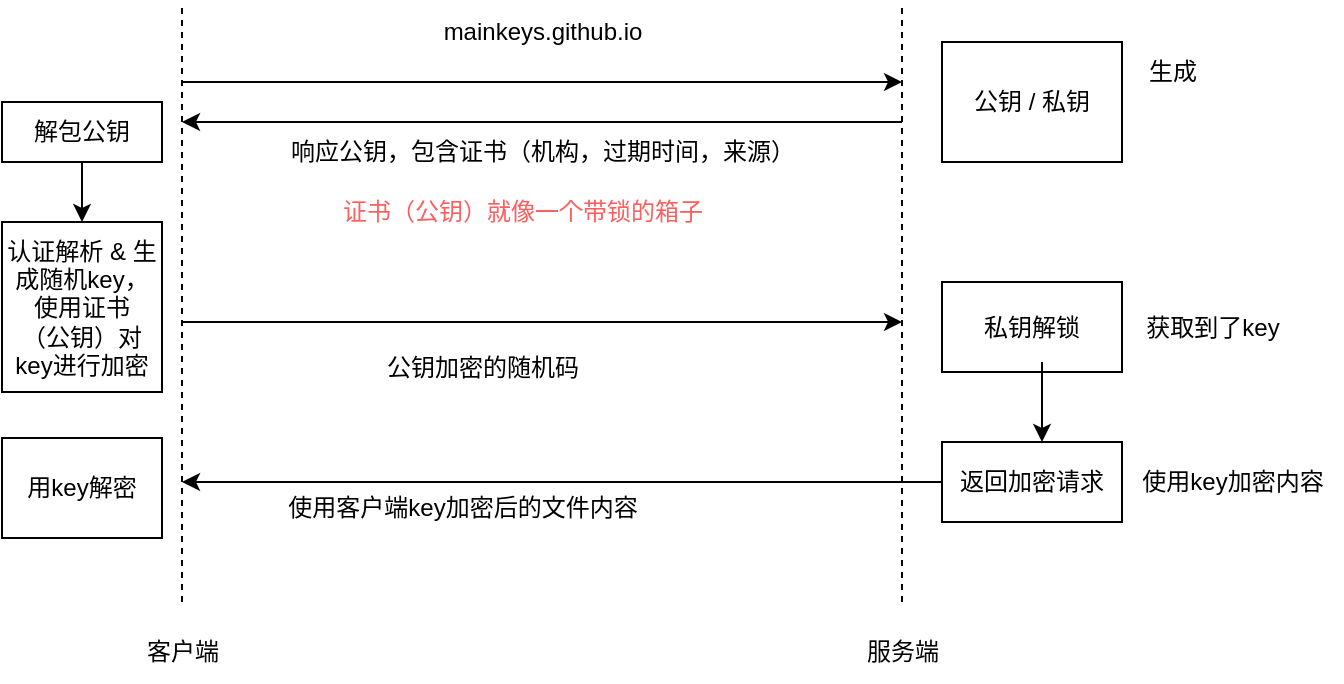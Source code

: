 <mxfile version="24.2.0" type="github">
  <diagram name="第 1 页" id="9wbC9VrGCP2e-hevPF0Q">
    <mxGraphModel dx="753" dy="948" grid="1" gridSize="10" guides="1" tooltips="1" connect="1" arrows="1" fold="1" page="1" pageScale="1" pageWidth="827" pageHeight="1169" math="0" shadow="0">
      <root>
        <mxCell id="0" />
        <mxCell id="1" parent="0" />
        <mxCell id="sKDmw499enqQM6fa_ain-1" value="" style="endArrow=none;dashed=1;html=1;rounded=0;" edge="1" parent="1">
          <mxGeometry width="50" height="50" relative="1" as="geometry">
            <mxPoint x="160" y="700" as="sourcePoint" />
            <mxPoint x="160" y="400" as="targetPoint" />
          </mxGeometry>
        </mxCell>
        <mxCell id="sKDmw499enqQM6fa_ain-2" value="" style="endArrow=none;dashed=1;html=1;rounded=0;" edge="1" parent="1">
          <mxGeometry width="50" height="50" relative="1" as="geometry">
            <mxPoint x="520" y="700" as="sourcePoint" />
            <mxPoint x="520" y="400" as="targetPoint" />
          </mxGeometry>
        </mxCell>
        <mxCell id="sKDmw499enqQM6fa_ain-3" value="客户端" style="text;html=1;align=center;verticalAlign=middle;resizable=0;points=[];autosize=1;strokeColor=none;fillColor=none;" vertex="1" parent="1">
          <mxGeometry x="130" y="710" width="60" height="30" as="geometry" />
        </mxCell>
        <mxCell id="sKDmw499enqQM6fa_ain-4" value="服务端" style="text;html=1;align=center;verticalAlign=middle;resizable=0;points=[];autosize=1;strokeColor=none;fillColor=none;" vertex="1" parent="1">
          <mxGeometry x="490" y="710" width="60" height="30" as="geometry" />
        </mxCell>
        <mxCell id="sKDmw499enqQM6fa_ain-5" value="mainkeys.github.io" style="text;html=1;align=center;verticalAlign=middle;resizable=0;points=[];autosize=1;strokeColor=none;fillColor=none;" vertex="1" parent="1">
          <mxGeometry x="280" y="400" width="120" height="30" as="geometry" />
        </mxCell>
        <mxCell id="sKDmw499enqQM6fa_ain-6" value="" style="endArrow=classic;html=1;rounded=0;" edge="1" parent="1">
          <mxGeometry width="50" height="50" relative="1" as="geometry">
            <mxPoint x="160" y="440" as="sourcePoint" />
            <mxPoint x="520" y="440" as="targetPoint" />
          </mxGeometry>
        </mxCell>
        <mxCell id="sKDmw499enqQM6fa_ain-10" value="公钥 / 私钥" style="whiteSpace=wrap;html=1;" vertex="1" parent="1">
          <mxGeometry x="540" y="420" width="90" height="60" as="geometry" />
        </mxCell>
        <mxCell id="sKDmw499enqQM6fa_ain-12" value="" style="endArrow=classic;html=1;rounded=0;" edge="1" parent="1">
          <mxGeometry width="50" height="50" relative="1" as="geometry">
            <mxPoint x="520" y="460" as="sourcePoint" />
            <mxPoint x="160" y="460" as="targetPoint" />
          </mxGeometry>
        </mxCell>
        <mxCell id="sKDmw499enqQM6fa_ain-13" value="生成" style="text;html=1;align=center;verticalAlign=middle;resizable=0;points=[];autosize=1;strokeColor=none;fillColor=none;" vertex="1" parent="1">
          <mxGeometry x="630" y="420" width="50" height="30" as="geometry" />
        </mxCell>
        <mxCell id="sKDmw499enqQM6fa_ain-14" value="响应公钥，包含证书（机构，过期时间，来源）" style="text;html=1;align=center;verticalAlign=middle;resizable=0;points=[];autosize=1;strokeColor=none;fillColor=none;" vertex="1" parent="1">
          <mxGeometry x="200" y="460" width="280" height="30" as="geometry" />
        </mxCell>
        <mxCell id="sKDmw499enqQM6fa_ain-17" value="解包公钥" style="whiteSpace=wrap;html=1;" vertex="1" parent="1">
          <mxGeometry x="70" y="450" width="80" height="30" as="geometry" />
        </mxCell>
        <mxCell id="sKDmw499enqQM6fa_ain-18" value="认证解析 &amp;amp; 生成随机key，使用&lt;span style=&quot;text-wrap: nowrap;&quot;&gt;证书&lt;/span&gt;&lt;font style=&quot;text-wrap: nowrap;&quot;&gt;（公钥）&lt;/font&gt;对key进行加密" style="whiteSpace=wrap;html=1;" vertex="1" parent="1">
          <mxGeometry x="70" y="510" width="80" height="85" as="geometry" />
        </mxCell>
        <mxCell id="sKDmw499enqQM6fa_ain-19" value="" style="endArrow=classic;html=1;rounded=0;exitX=0.5;exitY=1;exitDx=0;exitDy=0;entryX=0.5;entryY=0;entryDx=0;entryDy=0;" edge="1" parent="1" source="sKDmw499enqQM6fa_ain-17" target="sKDmw499enqQM6fa_ain-18">
          <mxGeometry width="50" height="50" relative="1" as="geometry">
            <mxPoint x="380" y="510" as="sourcePoint" />
            <mxPoint x="430" y="460" as="targetPoint" />
          </mxGeometry>
        </mxCell>
        <mxCell id="sKDmw499enqQM6fa_ain-20" value="&lt;span style=&quot;color: rgb(255, 94, 94);&quot;&gt;证书&lt;/span&gt;&lt;font color=&quot;#ff5e5e&quot;&gt;（公钥）就像一个带锁的箱子&lt;/font&gt;" style="text;html=1;align=center;verticalAlign=middle;resizable=0;points=[];autosize=1;strokeColor=none;fillColor=none;" vertex="1" parent="1">
          <mxGeometry x="230" y="490" width="200" height="30" as="geometry" />
        </mxCell>
        <mxCell id="sKDmw499enqQM6fa_ain-21" value="" style="endArrow=classic;html=1;rounded=0;" edge="1" parent="1">
          <mxGeometry width="50" height="50" relative="1" as="geometry">
            <mxPoint x="160" y="560" as="sourcePoint" />
            <mxPoint x="520" y="560" as="targetPoint" />
          </mxGeometry>
        </mxCell>
        <mxCell id="sKDmw499enqQM6fa_ain-22" value="公钥加密的随机码" style="text;html=1;align=center;verticalAlign=middle;resizable=0;points=[];autosize=1;strokeColor=none;fillColor=none;" vertex="1" parent="1">
          <mxGeometry x="250" y="568" width="120" height="30" as="geometry" />
        </mxCell>
        <mxCell id="sKDmw499enqQM6fa_ain-24" value="&lt;span style=&quot;text-wrap: nowrap;&quot;&gt;私钥解锁&lt;/span&gt;" style="whiteSpace=wrap;html=1;" vertex="1" parent="1">
          <mxGeometry x="540" y="540" width="90" height="45" as="geometry" />
        </mxCell>
        <mxCell id="sKDmw499enqQM6fa_ain-25" value="获取到了key" style="text;html=1;align=center;verticalAlign=middle;resizable=0;points=[];autosize=1;strokeColor=none;fillColor=none;" vertex="1" parent="1">
          <mxGeometry x="630" y="547.5" width="90" height="30" as="geometry" />
        </mxCell>
        <mxCell id="sKDmw499enqQM6fa_ain-26" value="" style="endArrow=classic;html=1;rounded=0;" edge="1" parent="1">
          <mxGeometry width="50" height="50" relative="1" as="geometry">
            <mxPoint x="590" y="580" as="sourcePoint" />
            <mxPoint x="590" y="620" as="targetPoint" />
          </mxGeometry>
        </mxCell>
        <mxCell id="sKDmw499enqQM6fa_ain-27" value="返回加密请求" style="whiteSpace=wrap;html=1;" vertex="1" parent="1">
          <mxGeometry x="540" y="620" width="90" height="40" as="geometry" />
        </mxCell>
        <mxCell id="sKDmw499enqQM6fa_ain-28" value="" style="endArrow=classic;html=1;rounded=0;" edge="1" parent="1">
          <mxGeometry width="50" height="50" relative="1" as="geometry">
            <mxPoint x="540" y="640" as="sourcePoint" />
            <mxPoint x="160" y="640" as="targetPoint" />
          </mxGeometry>
        </mxCell>
        <mxCell id="sKDmw499enqQM6fa_ain-29" value="使用key加密内容" style="text;html=1;align=center;verticalAlign=middle;resizable=0;points=[];autosize=1;strokeColor=none;fillColor=none;" vertex="1" parent="1">
          <mxGeometry x="630" y="625" width="110" height="30" as="geometry" />
        </mxCell>
        <mxCell id="sKDmw499enqQM6fa_ain-30" value="使用客户端key加密后的文件内容" style="text;html=1;align=center;verticalAlign=middle;resizable=0;points=[];autosize=1;strokeColor=none;fillColor=none;" vertex="1" parent="1">
          <mxGeometry x="200" y="638" width="200" height="30" as="geometry" />
        </mxCell>
        <mxCell id="sKDmw499enqQM6fa_ain-32" value="&lt;span style=&quot;text-wrap: nowrap;&quot;&gt;用key解密&lt;/span&gt;" style="whiteSpace=wrap;html=1;" vertex="1" parent="1">
          <mxGeometry x="70" y="618" width="80" height="50" as="geometry" />
        </mxCell>
      </root>
    </mxGraphModel>
  </diagram>
</mxfile>
